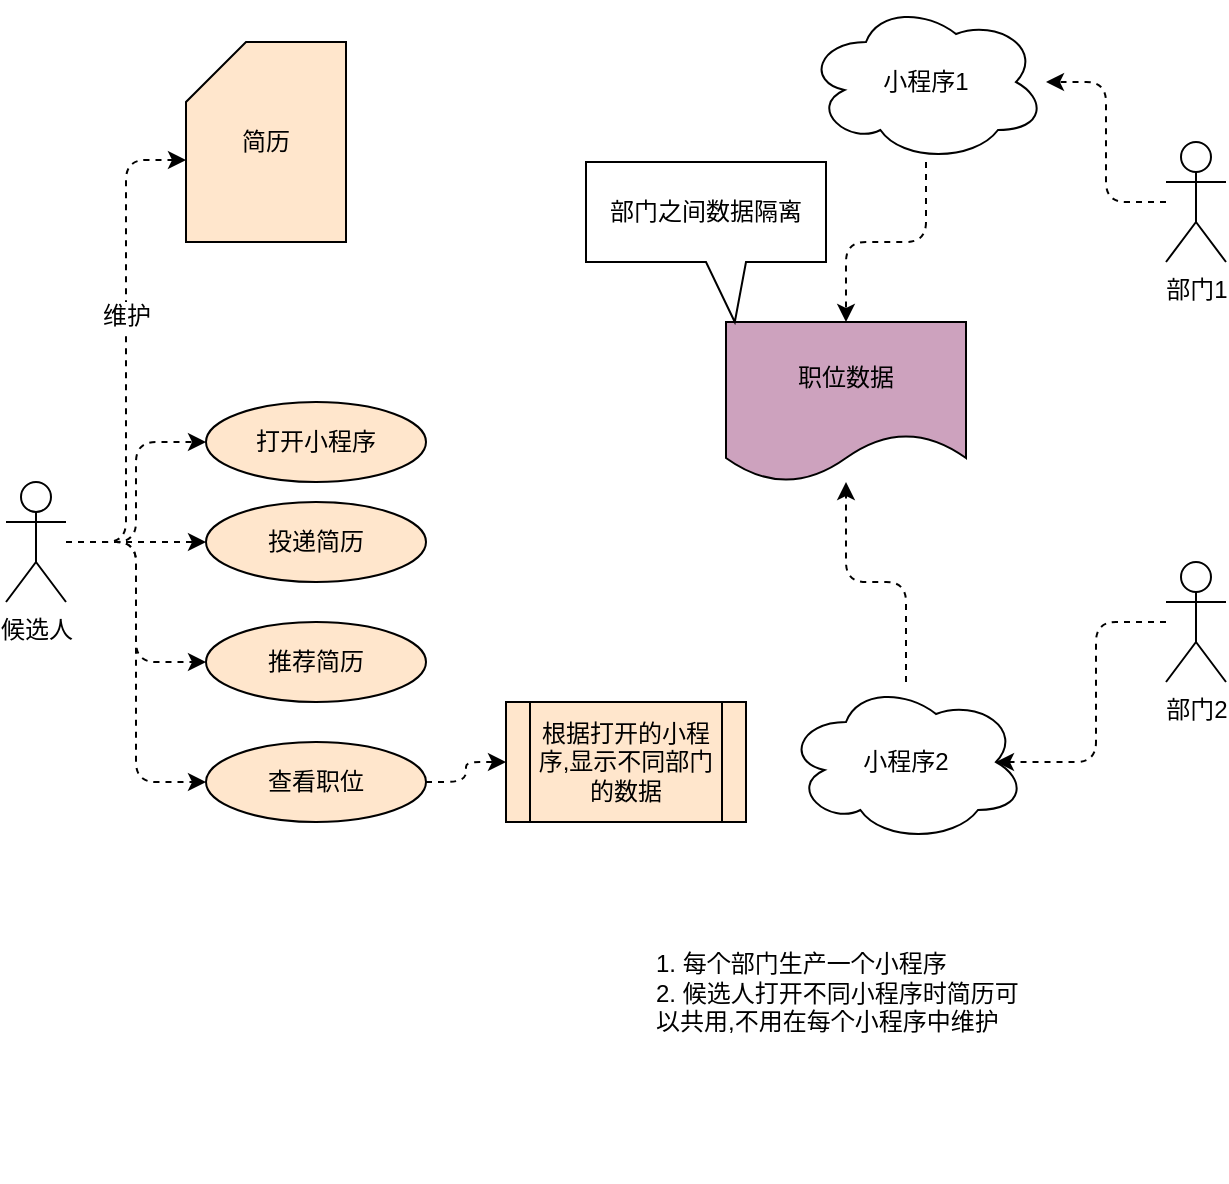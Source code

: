 <mxfile version="12.3.0" type="github" pages="1">
  <diagram id="oITIREG94htpgYvI8J3Q" name="第 1 页">
    <mxGraphModel dx="1043" dy="615" grid="1" gridSize="10" guides="1" tooltips="1" connect="1" arrows="1" fold="1" page="1" pageScale="1" pageWidth="1654" pageHeight="2336" math="0" shadow="0">
      <root>
        <mxCell id="0"/>
        <mxCell id="1" parent="0"/>
        <mxCell id="jNTAYMFoEsOWCJuY5D6m-6" style="edgeStyle=orthogonalEdgeStyle;rounded=1;orthogonalLoop=1;jettySize=auto;html=1;entryX=0;entryY=0.59;entryDx=0;entryDy=0;entryPerimeter=0;dashed=1;" edge="1" parent="1" source="jNTAYMFoEsOWCJuY5D6m-1" target="jNTAYMFoEsOWCJuY5D6m-5">
          <mxGeometry relative="1" as="geometry"/>
        </mxCell>
        <mxCell id="jNTAYMFoEsOWCJuY5D6m-7" value="维护" style="text;html=1;align=center;verticalAlign=middle;resizable=0;points=[];;labelBackgroundColor=#ffffff;" vertex="1" connectable="0" parent="jNTAYMFoEsOWCJuY5D6m-6">
          <mxGeometry x="0.141" relative="1" as="geometry">
            <mxPoint as="offset"/>
          </mxGeometry>
        </mxCell>
        <mxCell id="jNTAYMFoEsOWCJuY5D6m-17" style="edgeStyle=orthogonalEdgeStyle;rounded=1;orthogonalLoop=1;jettySize=auto;html=1;entryX=0;entryY=0.5;entryDx=0;entryDy=0;dashed=1;" edge="1" parent="1" source="jNTAYMFoEsOWCJuY5D6m-1" target="jNTAYMFoEsOWCJuY5D6m-16">
          <mxGeometry relative="1" as="geometry"/>
        </mxCell>
        <mxCell id="jNTAYMFoEsOWCJuY5D6m-21" style="edgeStyle=orthogonalEdgeStyle;rounded=1;orthogonalLoop=1;jettySize=auto;html=1;entryX=0;entryY=0.5;entryDx=0;entryDy=0;dashed=1;" edge="1" parent="1" source="jNTAYMFoEsOWCJuY5D6m-1" target="jNTAYMFoEsOWCJuY5D6m-19">
          <mxGeometry relative="1" as="geometry"/>
        </mxCell>
        <mxCell id="jNTAYMFoEsOWCJuY5D6m-22" style="edgeStyle=orthogonalEdgeStyle;rounded=1;orthogonalLoop=1;jettySize=auto;html=1;entryX=0;entryY=0.5;entryDx=0;entryDy=0;dashed=1;" edge="1" parent="1" source="jNTAYMFoEsOWCJuY5D6m-1" target="jNTAYMFoEsOWCJuY5D6m-20">
          <mxGeometry relative="1" as="geometry"/>
        </mxCell>
        <mxCell id="jNTAYMFoEsOWCJuY5D6m-24" style="edgeStyle=orthogonalEdgeStyle;rounded=1;orthogonalLoop=1;jettySize=auto;html=1;entryX=0;entryY=0.5;entryDx=0;entryDy=0;dashed=1;" edge="1" parent="1" source="jNTAYMFoEsOWCJuY5D6m-1" target="jNTAYMFoEsOWCJuY5D6m-23">
          <mxGeometry relative="1" as="geometry"/>
        </mxCell>
        <mxCell id="jNTAYMFoEsOWCJuY5D6m-1" value="候选人" style="shape=umlActor;verticalLabelPosition=bottom;labelBackgroundColor=#ffffff;verticalAlign=top;html=1;" vertex="1" parent="1">
          <mxGeometry x="50" y="280" width="30" height="60" as="geometry"/>
        </mxCell>
        <mxCell id="jNTAYMFoEsOWCJuY5D6m-9" style="edgeStyle=orthogonalEdgeStyle;rounded=1;orthogonalLoop=1;jettySize=auto;html=1;dashed=1;" edge="1" parent="1" source="jNTAYMFoEsOWCJuY5D6m-2" target="jNTAYMFoEsOWCJuY5D6m-8">
          <mxGeometry relative="1" as="geometry"/>
        </mxCell>
        <mxCell id="jNTAYMFoEsOWCJuY5D6m-2" value="部门1" style="shape=umlActor;verticalLabelPosition=bottom;labelBackgroundColor=#ffffff;verticalAlign=top;html=1;" vertex="1" parent="1">
          <mxGeometry x="630" y="110" width="30" height="60" as="geometry"/>
        </mxCell>
        <mxCell id="jNTAYMFoEsOWCJuY5D6m-11" style="edgeStyle=orthogonalEdgeStyle;rounded=1;orthogonalLoop=1;jettySize=auto;html=1;entryX=0.875;entryY=0.5;entryDx=0;entryDy=0;entryPerimeter=0;dashed=1;" edge="1" parent="1" source="jNTAYMFoEsOWCJuY5D6m-3" target="jNTAYMFoEsOWCJuY5D6m-10">
          <mxGeometry relative="1" as="geometry"/>
        </mxCell>
        <mxCell id="jNTAYMFoEsOWCJuY5D6m-3" value="部门2" style="shape=umlActor;verticalLabelPosition=bottom;labelBackgroundColor=#ffffff;verticalAlign=top;html=1;" vertex="1" parent="1">
          <mxGeometry x="630" y="320" width="30" height="60" as="geometry"/>
        </mxCell>
        <mxCell id="jNTAYMFoEsOWCJuY5D6m-4" value="职位数据" style="shape=document;whiteSpace=wrap;html=1;boundedLbl=1;fillColor=#CDA2BE;" vertex="1" parent="1">
          <mxGeometry x="410" y="200" width="120" height="80" as="geometry"/>
        </mxCell>
        <mxCell id="jNTAYMFoEsOWCJuY5D6m-5" value="简历" style="shape=card;whiteSpace=wrap;html=1;fillColor=#FFE6CC;" vertex="1" parent="1">
          <mxGeometry x="140" y="60" width="80" height="100" as="geometry"/>
        </mxCell>
        <mxCell id="jNTAYMFoEsOWCJuY5D6m-12" style="edgeStyle=orthogonalEdgeStyle;rounded=1;orthogonalLoop=1;jettySize=auto;html=1;dashed=1;" edge="1" parent="1" source="jNTAYMFoEsOWCJuY5D6m-8" target="jNTAYMFoEsOWCJuY5D6m-4">
          <mxGeometry relative="1" as="geometry"/>
        </mxCell>
        <mxCell id="jNTAYMFoEsOWCJuY5D6m-8" value="小程序1" style="ellipse;shape=cloud;whiteSpace=wrap;html=1;" vertex="1" parent="1">
          <mxGeometry x="450" y="40" width="120" height="80" as="geometry"/>
        </mxCell>
        <mxCell id="jNTAYMFoEsOWCJuY5D6m-13" style="edgeStyle=orthogonalEdgeStyle;rounded=1;orthogonalLoop=1;jettySize=auto;html=1;dashed=1;" edge="1" parent="1" source="jNTAYMFoEsOWCJuY5D6m-10" target="jNTAYMFoEsOWCJuY5D6m-4">
          <mxGeometry relative="1" as="geometry"/>
        </mxCell>
        <mxCell id="jNTAYMFoEsOWCJuY5D6m-10" value="小程序2" style="ellipse;shape=cloud;whiteSpace=wrap;html=1;" vertex="1" parent="1">
          <mxGeometry x="440" y="380" width="120" height="80" as="geometry"/>
        </mxCell>
        <mxCell id="jNTAYMFoEsOWCJuY5D6m-14" value="部门之间数据隔离" style="shape=callout;whiteSpace=wrap;html=1;perimeter=calloutPerimeter;position2=0.62;" vertex="1" parent="1">
          <mxGeometry x="340" y="120" width="120" height="80" as="geometry"/>
        </mxCell>
        <mxCell id="jNTAYMFoEsOWCJuY5D6m-16" value="打开小程序" style="ellipse;whiteSpace=wrap;html=1;fillColor=#FFE6CC;" vertex="1" parent="1">
          <mxGeometry x="150" y="240" width="110" height="40" as="geometry"/>
        </mxCell>
        <mxCell id="jNTAYMFoEsOWCJuY5D6m-18" value="&lt;br&gt;1. 每个部门生产一个小程序&lt;br&gt;2. 候选人打开不同小程序时简历可以共用,不用在每个小程序中维护" style="text;html=1;strokeColor=none;fillColor=none;spacing=5;spacingTop=-20;whiteSpace=wrap;overflow=hidden;rounded=0;" vertex="1" parent="1">
          <mxGeometry x="370" y="510" width="190" height="120" as="geometry"/>
        </mxCell>
        <mxCell id="jNTAYMFoEsOWCJuY5D6m-19" value="投递简历" style="ellipse;whiteSpace=wrap;html=1;fillColor=#FFE6CC;" vertex="1" parent="1">
          <mxGeometry x="150" y="290" width="110" height="40" as="geometry"/>
        </mxCell>
        <mxCell id="jNTAYMFoEsOWCJuY5D6m-20" value="推荐简历" style="ellipse;whiteSpace=wrap;html=1;fillColor=#FFE6CC;" vertex="1" parent="1">
          <mxGeometry x="150" y="350" width="110" height="40" as="geometry"/>
        </mxCell>
        <mxCell id="jNTAYMFoEsOWCJuY5D6m-25" style="edgeStyle=orthogonalEdgeStyle;rounded=1;orthogonalLoop=1;jettySize=auto;html=1;dashed=1;entryX=0;entryY=0.5;entryDx=0;entryDy=0;" edge="1" parent="1" source="jNTAYMFoEsOWCJuY5D6m-23" target="jNTAYMFoEsOWCJuY5D6m-26">
          <mxGeometry relative="1" as="geometry">
            <mxPoint x="310" y="420" as="targetPoint"/>
          </mxGeometry>
        </mxCell>
        <mxCell id="jNTAYMFoEsOWCJuY5D6m-23" value="查看职位" style="ellipse;whiteSpace=wrap;html=1;fillColor=#FFE6CC;" vertex="1" parent="1">
          <mxGeometry x="150" y="410" width="110" height="40" as="geometry"/>
        </mxCell>
        <mxCell id="jNTAYMFoEsOWCJuY5D6m-26" value="根据打开的小程序,显示不同部门的数据" style="shape=process;whiteSpace=wrap;html=1;backgroundOutline=1;fillColor=#FFE6CC;" vertex="1" parent="1">
          <mxGeometry x="300" y="390" width="120" height="60" as="geometry"/>
        </mxCell>
      </root>
    </mxGraphModel>
  </diagram>
</mxfile>
